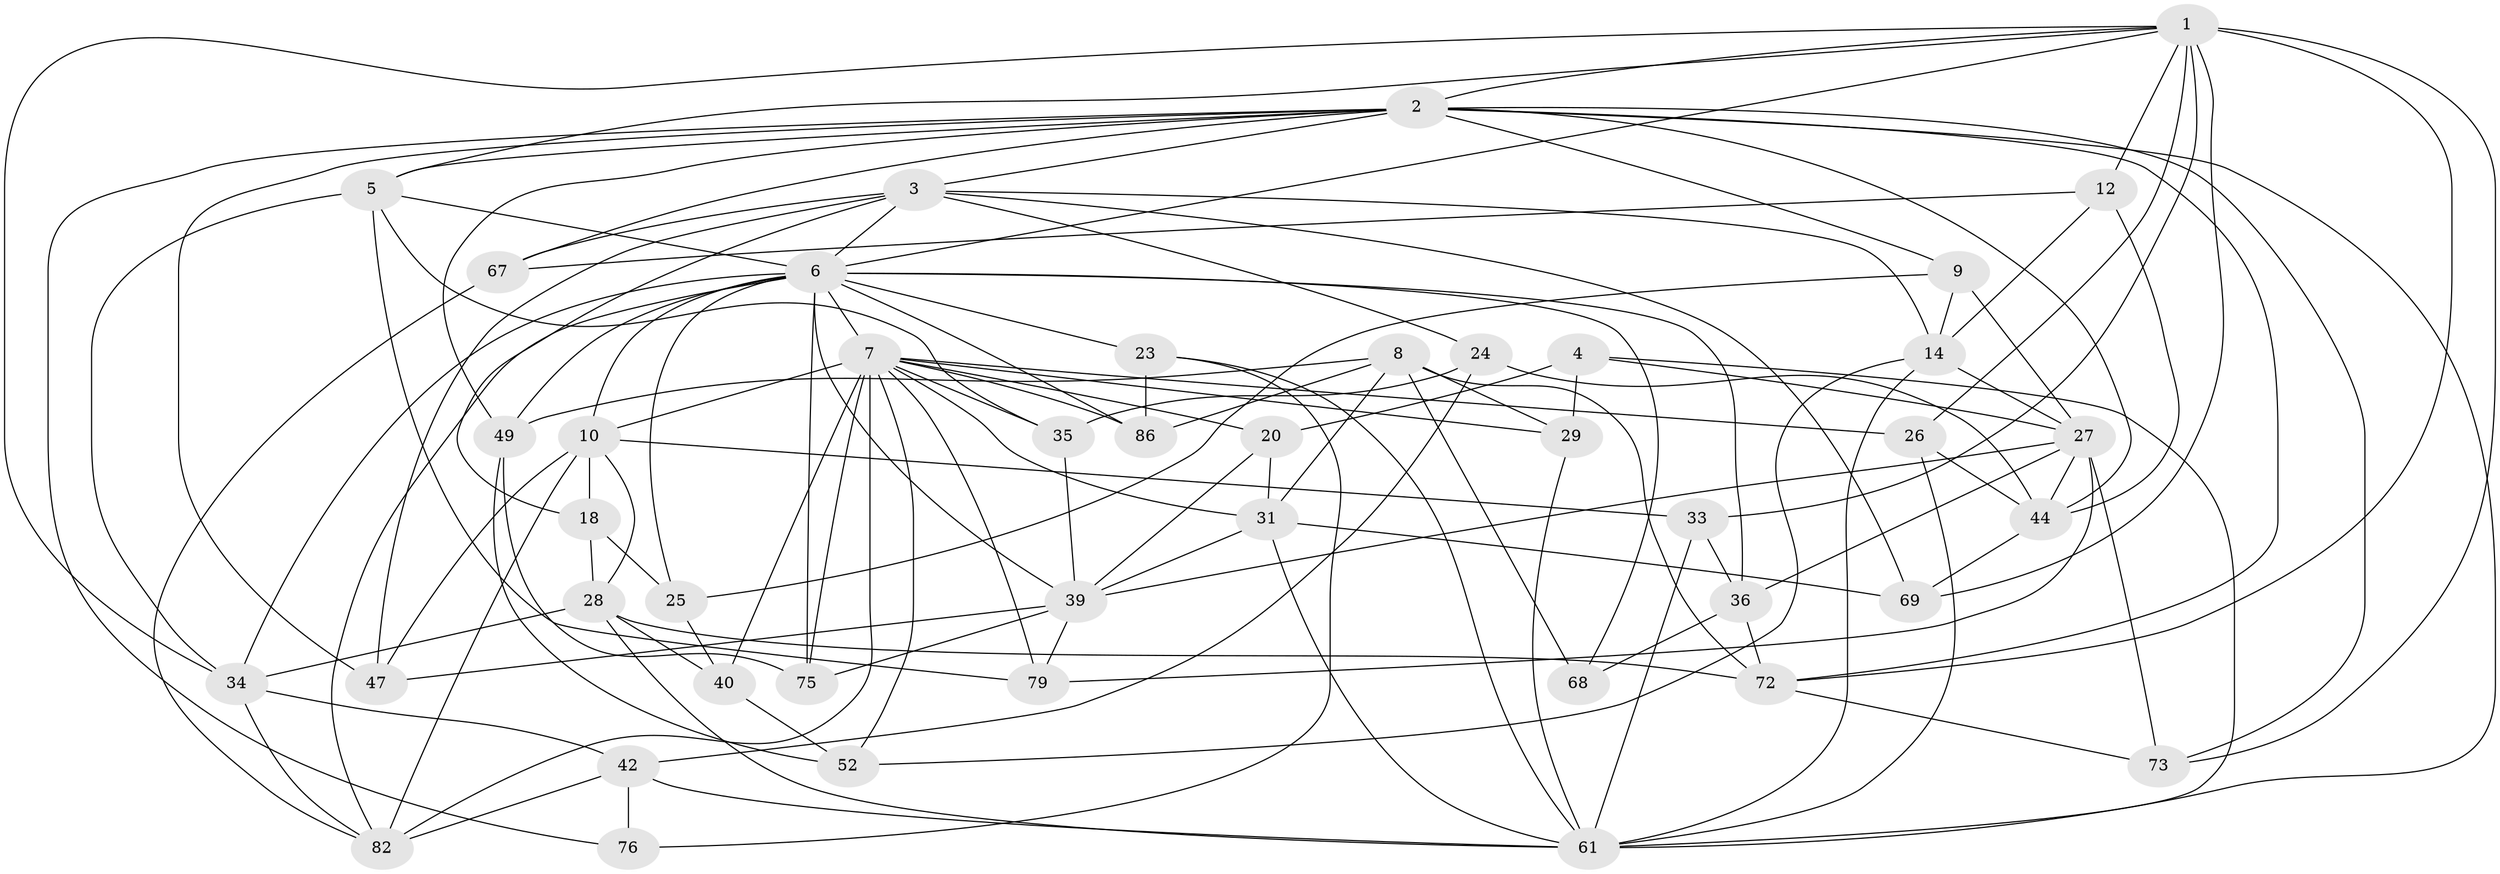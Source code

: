 // original degree distribution, {4: 1.0}
// Generated by graph-tools (version 1.1) at 2025/16/03/09/25 04:16:39]
// undirected, 44 vertices, 125 edges
graph export_dot {
graph [start="1"]
  node [color=gray90,style=filled];
  1 [super="+58+62+19"];
  2 [super="+11+56"];
  3 [super="+21+17"];
  4;
  5 [super="+66+54"];
  6 [super="+16+55+59"];
  7 [super="+63+65+13"];
  8 [super="+15"];
  9;
  10 [super="+89+37"];
  12;
  14 [super="+51"];
  18;
  20;
  23;
  24;
  25;
  26;
  27 [super="+71+87"];
  28 [super="+53"];
  29;
  31 [super="+32"];
  33;
  34 [super="+64"];
  35;
  36 [super="+85"];
  39 [super="+41"];
  40;
  42 [super="+45"];
  44 [super="+81"];
  47;
  49 [super="+70"];
  52;
  61 [super="+74"];
  67;
  68;
  69;
  72 [super="+80"];
  73;
  75;
  76;
  79;
  82 [super="+83"];
  86;
  1 -- 33;
  1 -- 34;
  1 -- 2;
  1 -- 12;
  1 -- 5;
  1 -- 6;
  1 -- 69;
  1 -- 72;
  1 -- 73;
  1 -- 26;
  2 -- 44;
  2 -- 3;
  2 -- 67;
  2 -- 72;
  2 -- 9;
  2 -- 76;
  2 -- 49;
  2 -- 5;
  2 -- 73;
  2 -- 61;
  2 -- 47;
  3 -- 69;
  3 -- 67;
  3 -- 24;
  3 -- 18;
  3 -- 47;
  3 -- 6;
  3 -- 14;
  4 -- 29;
  4 -- 20;
  4 -- 27;
  4 -- 61;
  5 -- 34;
  5 -- 6;
  5 -- 35;
  5 -- 79;
  6 -- 49 [weight=2];
  6 -- 34;
  6 -- 68 [weight=2];
  6 -- 7;
  6 -- 10;
  6 -- 75;
  6 -- 23;
  6 -- 25;
  6 -- 36 [weight=2];
  6 -- 82;
  6 -- 39;
  6 -- 86;
  7 -- 86;
  7 -- 35;
  7 -- 52;
  7 -- 10 [weight=2];
  7 -- 75;
  7 -- 40;
  7 -- 79;
  7 -- 20;
  7 -- 26;
  7 -- 29;
  7 -- 82;
  7 -- 31;
  8 -- 29;
  8 -- 68;
  8 -- 49;
  8 -- 72;
  8 -- 86;
  8 -- 31;
  9 -- 25;
  9 -- 27;
  9 -- 14;
  10 -- 82;
  10 -- 18;
  10 -- 47;
  10 -- 33;
  10 -- 28;
  12 -- 44;
  12 -- 14;
  12 -- 67;
  14 -- 52;
  14 -- 61;
  14 -- 27;
  18 -- 28;
  18 -- 25;
  20 -- 31;
  20 -- 39;
  23 -- 86;
  23 -- 76;
  23 -- 61;
  24 -- 35;
  24 -- 44;
  24 -- 42;
  25 -- 40;
  26 -- 61;
  26 -- 44;
  27 -- 73;
  27 -- 79;
  27 -- 39;
  27 -- 36;
  27 -- 44;
  28 -- 34;
  28 -- 72;
  28 -- 40;
  28 -- 61;
  29 -- 61;
  31 -- 69;
  31 -- 39;
  31 -- 61;
  33 -- 61;
  33 -- 36;
  34 -- 42;
  34 -- 82;
  35 -- 39;
  36 -- 72;
  36 -- 68;
  39 -- 47;
  39 -- 75;
  39 -- 79;
  40 -- 52;
  42 -- 76 [weight=2];
  42 -- 61;
  42 -- 82;
  44 -- 69;
  49 -- 52;
  49 -- 75;
  67 -- 82;
  72 -- 73;
}

